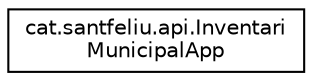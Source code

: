 digraph "Graphical Class Hierarchy"
{
 // LATEX_PDF_SIZE
  edge [fontname="Helvetica",fontsize="10",labelfontname="Helvetica",labelfontsize="10"];
  node [fontname="Helvetica",fontsize="10",shape=record];
  rankdir="LR";
  Node0 [label="cat.santfeliu.api.Inventari\lMunicipalApp",height=0.2,width=0.4,color="black", fillcolor="white", style="filled",URL="$classcat_1_1santfeliu_1_1api_1_1_inventari_municipal_app.html",tooltip=" "];
}
